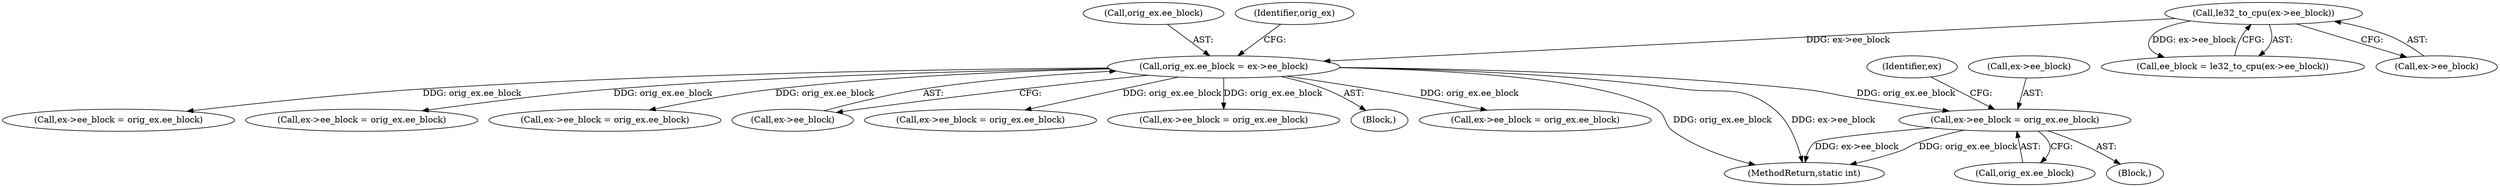digraph "0_linux_667eff35a1f56fa74ce98a0c7c29a40adc1ba4e3@pointer" {
"1000323" [label="(Call,ex->ee_block = orig_ex.ee_block)"];
"1000269" [label="(Call,orig_ex.ee_block = ex->ee_block)"];
"1000239" [label="(Call,le32_to_cpu(ex->ee_block))"];
"1000977" [label="(Call,ex->ee_block = orig_ex.ee_block)"];
"1000237" [label="(Call,ee_block = le32_to_cpu(ex->ee_block))"];
"1000270" [label="(Call,orig_ex.ee_block)"];
"1000408" [label="(Call,ex->ee_block = orig_ex.ee_block)"];
"1000936" [label="(Call,ex->ee_block = orig_ex.ee_block)"];
"1000332" [label="(Identifier,ex)"];
"1000273" [label="(Call,ex->ee_block)"];
"1000634" [label="(Call,ex->ee_block = orig_ex.ee_block)"];
"1000771" [label="(Call,ex->ee_block = orig_ex.ee_block)"];
"1000269" [label="(Call,orig_ex.ee_block = ex->ee_block)"];
"1000239" [label="(Call,le32_to_cpu(ex->ee_block))"];
"1000240" [label="(Call,ex->ee_block)"];
"1000323" [label="(Call,ex->ee_block = orig_ex.ee_block)"];
"1000136" [label="(Block,)"];
"1001006" [label="(MethodReturn,static int)"];
"1000278" [label="(Identifier,orig_ex)"];
"1000480" [label="(Call,ex->ee_block = orig_ex.ee_block)"];
"1000313" [label="(Block,)"];
"1000327" [label="(Call,orig_ex.ee_block)"];
"1000324" [label="(Call,ex->ee_block)"];
"1000323" -> "1000313"  [label="AST: "];
"1000323" -> "1000327"  [label="CFG: "];
"1000324" -> "1000323"  [label="AST: "];
"1000327" -> "1000323"  [label="AST: "];
"1000332" -> "1000323"  [label="CFG: "];
"1000323" -> "1001006"  [label="DDG: ex->ee_block"];
"1000323" -> "1001006"  [label="DDG: orig_ex.ee_block"];
"1000269" -> "1000323"  [label="DDG: orig_ex.ee_block"];
"1000269" -> "1000136"  [label="AST: "];
"1000269" -> "1000273"  [label="CFG: "];
"1000270" -> "1000269"  [label="AST: "];
"1000273" -> "1000269"  [label="AST: "];
"1000278" -> "1000269"  [label="CFG: "];
"1000269" -> "1001006"  [label="DDG: ex->ee_block"];
"1000269" -> "1001006"  [label="DDG: orig_ex.ee_block"];
"1000239" -> "1000269"  [label="DDG: ex->ee_block"];
"1000269" -> "1000408"  [label="DDG: orig_ex.ee_block"];
"1000269" -> "1000480"  [label="DDG: orig_ex.ee_block"];
"1000269" -> "1000634"  [label="DDG: orig_ex.ee_block"];
"1000269" -> "1000771"  [label="DDG: orig_ex.ee_block"];
"1000269" -> "1000936"  [label="DDG: orig_ex.ee_block"];
"1000269" -> "1000977"  [label="DDG: orig_ex.ee_block"];
"1000239" -> "1000237"  [label="AST: "];
"1000239" -> "1000240"  [label="CFG: "];
"1000240" -> "1000239"  [label="AST: "];
"1000237" -> "1000239"  [label="CFG: "];
"1000239" -> "1000237"  [label="DDG: ex->ee_block"];
}
